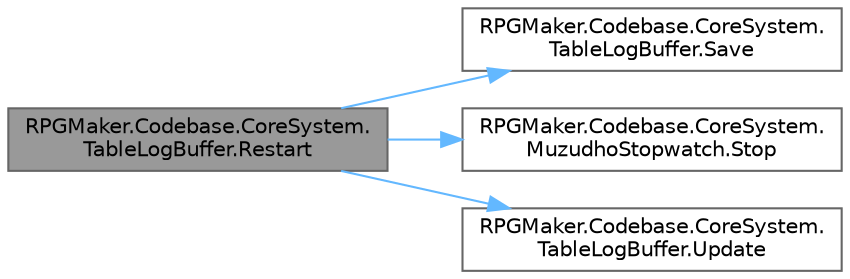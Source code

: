 digraph "RPGMaker.Codebase.CoreSystem.TableLogBuffer.Restart"
{
 // LATEX_PDF_SIZE
  bgcolor="transparent";
  edge [fontname=Helvetica,fontsize=10,labelfontname=Helvetica,labelfontsize=10];
  node [fontname=Helvetica,fontsize=10,shape=box,height=0.2,width=0.4];
  rankdir="LR";
  Node1 [id="Node000001",label="RPGMaker.Codebase.CoreSystem.\lTableLogBuffer.Restart",height=0.2,width=0.4,color="gray40", fillcolor="grey60", style="filled", fontcolor="black",tooltip=" "];
  Node1 -> Node2 [id="edge1_Node000001_Node000002",color="steelblue1",style="solid",tooltip=" "];
  Node2 [id="Node000002",label="RPGMaker.Codebase.CoreSystem.\lTableLogBuffer.Save",height=0.2,width=0.4,color="grey40", fillcolor="white", style="filled",URL="$df/dc3/class_r_p_g_maker_1_1_codebase_1_1_core_system_1_1_table_log_buffer.html#a4be7e925a00d8927de9edf648ebe1ad3",tooltip="📖 マルチスレッドで1つのテキストファイルへ書き込みする (C::プログラミング) 📖 finally を使用してクリーンアップ コードを実行する方法"];
  Node1 -> Node3 [id="edge2_Node000001_Node000003",color="steelblue1",style="solid",tooltip=" "];
  Node3 [id="Node000003",label="RPGMaker.Codebase.CoreSystem.\lMuzudhoStopwatch.Stop",height=0.2,width=0.4,color="grey40", fillcolor="white", style="filled",URL="$d1/d1c/class_r_p_g_maker_1_1_codebase_1_1_core_system_1_1_muzudho_stopwatch.html#aa8e201b2ed30d69282db8da2e2f386c9",tooltip="計測停止"];
  Node1 -> Node4 [id="edge3_Node000001_Node000004",color="steelblue1",style="solid",tooltip=" "];
  Node4 [id="Node000004",label="RPGMaker.Codebase.CoreSystem.\lTableLogBuffer.Update",height=0.2,width=0.4,color="grey40", fillcolor="white", style="filled",URL="$df/dc3/class_r_p_g_maker_1_1_codebase_1_1_core_system_1_1_table_log_buffer.html#a250ac81866f2893bcc5819ef56a2779d",tooltip=" "];
}
